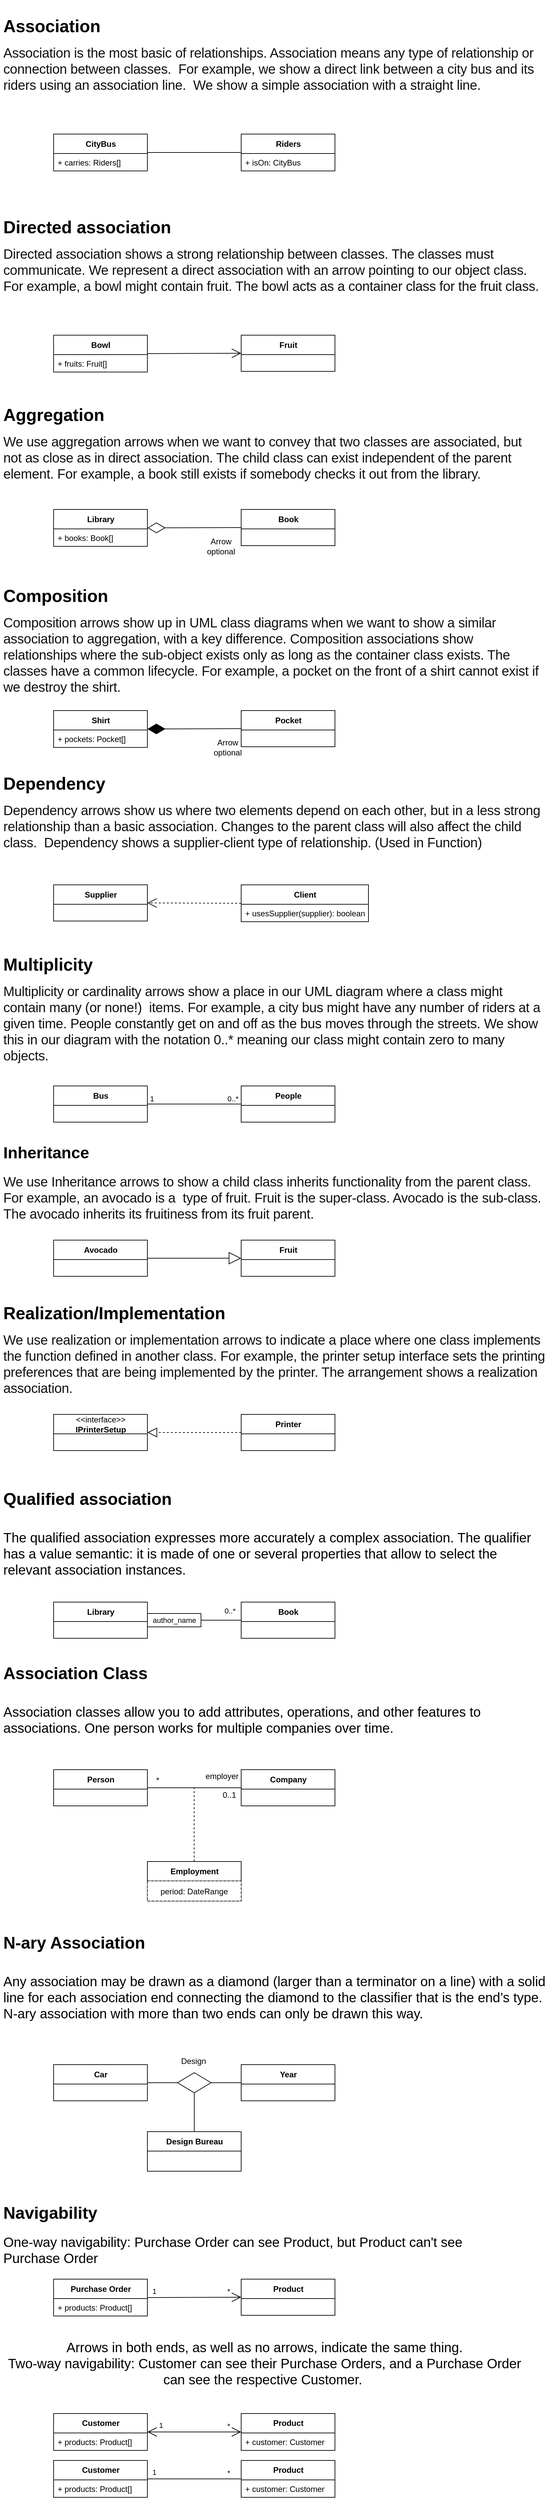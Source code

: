 <mxfile version="18.0.7"><diagram id="o7fOJ3wiFPMP4Yz_1mZE" name="Page-1"><mxGraphModel dx="932" dy="545" grid="1" gridSize="10" guides="1" tooltips="1" connect="1" arrows="1" fold="1" page="1" pageScale="1" pageWidth="827" pageHeight="1169" math="0" shadow="0"><root><mxCell id="0"/><mxCell id="1" parent="0"/><mxCell id="WwN-yL8stC9WpmGlhBr8-2" value="&lt;h3 style=&quot;box-sizing: border-box; border: 0px solid rgb(234, 234, 234); --tw-translate-x:0; --tw-translate-y:0; --tw-rotate:0; --tw-skew-x:0; --tw-skew-y:0; --tw-scale-x:1; --tw-scale-y:1; --tw-pan-x: ; --tw-pan-y: ; --tw-pinch-zoom: ; --tw-scroll-snap-strictness:proximity; --tw-ordinal: ; --tw-slashed-zero: ; --tw-numeric-figure: ; --tw-numeric-spacing: ; --tw-numeric-fraction: ; --tw-ring-inset: ; --tw-ring-offset-width:0px; --tw-ring-offset-color:#fff; --tw-ring-color:rgb(26 151 225/0.5); --tw-ring-offset-shadow:0 0 #0000; --tw-ring-shadow:0 0 #0000; --tw-shadow:0 0 #0000; --tw-shadow-colored:0 0 #0000; --tw-blur: ; --tw-brightness: ; --tw-contrast: ; --tw-grayscale: ; --tw-hue-rotate: ; --tw-invert: ; --tw-saturate: ; --tw-sepia: ; --tw-drop-shadow: ; --tw-backdrop-blur: ; --tw-backdrop-brightness: ; --tw-backdrop-contrast: ; --tw-backdrop-grayscale: ; --tw-backdrop-hue-rotate: ; --tw-backdrop-invert: ; --tw-backdrop-opacity: ; --tw-backdrop-saturate: ; font-size: 1.6rem; margin: 1.5rem 0px 0px;&quot; id=&quot;association&quot;&gt;Association&lt;/h3&gt;&lt;p&gt;&lt;span style=&quot;color: rgb(17, 17, 17); font-size: 20px; letter-spacing: -0.192px;&quot;&gt;Association is the most basic of relationships. Association means any type of relationship or connection between classes.&amp;nbsp; For example, we show a direct link between a city bus and its riders using an association line.&amp;nbsp; We show a simple association with a straight line.&lt;/span&gt;&lt;br&gt;&lt;/p&gt;" style="text;html=1;strokeColor=none;fillColor=none;spacing=5;spacingTop=-20;whiteSpace=wrap;overflow=hidden;rounded=0;" parent="1" vertex="1"><mxGeometry y="10" width="820" height="130" as="geometry"/></mxCell><mxCell id="WwN-yL8stC9WpmGlhBr8-10" style="edgeStyle=orthogonalEdgeStyle;rounded=0;orthogonalLoop=1;jettySize=auto;html=1;exitX=1;exitY=0.5;exitDx=0;exitDy=0;entryX=0;entryY=0.5;entryDx=0;entryDy=0;endArrow=none;endFill=0;" parent="1" source="WwN-yL8stC9WpmGlhBr8-3" target="WwN-yL8stC9WpmGlhBr8-6" edge="1"><mxGeometry relative="1" as="geometry"/></mxCell><mxCell id="WwN-yL8stC9WpmGlhBr8-3" value="CityBus" style="swimlane;fontStyle=1;align=center;verticalAlign=middle;childLayout=stackLayout;horizontal=1;startSize=29;horizontalStack=0;resizeParent=1;resizeParentMax=0;resizeLast=0;collapsible=0;marginBottom=0;html=1;" parent="1" vertex="1"><mxGeometry x="80" y="200" width="140" height="55" as="geometry"/></mxCell><mxCell id="QlOPrbDVY13QdEZT-uBW-7" value="+ carries: Riders[]" style="text;strokeColor=none;fillColor=none;align=left;verticalAlign=top;spacingLeft=4;spacingRight=4;overflow=hidden;rotatable=0;points=[[0,0.5],[1,0.5]];portConstraint=eastwest;" parent="WwN-yL8stC9WpmGlhBr8-3" vertex="1"><mxGeometry y="29" width="140" height="26" as="geometry"/></mxCell><mxCell id="WwN-yL8stC9WpmGlhBr8-6" value="Riders" style="swimlane;fontStyle=1;align=center;verticalAlign=middle;childLayout=stackLayout;horizontal=1;startSize=29;horizontalStack=0;resizeParent=1;resizeParentMax=0;resizeLast=0;collapsible=0;marginBottom=0;html=1;" parent="1" vertex="1"><mxGeometry x="360" y="200" width="140" height="55" as="geometry"/></mxCell><mxCell id="QlOPrbDVY13QdEZT-uBW-8" value="+ isOn: CityBus" style="text;strokeColor=none;fillColor=none;align=left;verticalAlign=top;spacingLeft=4;spacingRight=4;overflow=hidden;rotatable=0;points=[[0,0.5],[1,0.5]];portConstraint=eastwest;" parent="WwN-yL8stC9WpmGlhBr8-6" vertex="1"><mxGeometry y="29" width="140" height="26" as="geometry"/></mxCell><mxCell id="WwN-yL8stC9WpmGlhBr8-11" value="&lt;h3 style=&quot;box-sizing: border-box; border: 0px solid rgb(234, 234, 234); --tw-translate-x:0; --tw-translate-y:0; --tw-rotate:0; --tw-skew-x:0; --tw-skew-y:0; --tw-scale-x:1; --tw-scale-y:1; --tw-pan-x: ; --tw-pan-y: ; --tw-pinch-zoom: ; --tw-scroll-snap-strictness:proximity; --tw-ordinal: ; --tw-slashed-zero: ; --tw-numeric-figure: ; --tw-numeric-spacing: ; --tw-numeric-fraction: ; --tw-ring-inset: ; --tw-ring-offset-width:0px; --tw-ring-offset-color:#fff; --tw-ring-color:rgb(26 151 225/0.5); --tw-ring-offset-shadow:0 0 #0000; --tw-ring-shadow:0 0 #0000; --tw-shadow:0 0 #0000; --tw-shadow-colored:0 0 #0000; --tw-blur: ; --tw-brightness: ; --tw-contrast: ; --tw-grayscale: ; --tw-hue-rotate: ; --tw-invert: ; --tw-saturate: ; --tw-sepia: ; --tw-drop-shadow: ; --tw-backdrop-blur: ; --tw-backdrop-brightness: ; --tw-backdrop-contrast: ; --tw-backdrop-grayscale: ; --tw-backdrop-hue-rotate: ; --tw-backdrop-invert: ; --tw-backdrop-opacity: ; --tw-backdrop-saturate: ; font-size: 1.6rem; margin: 1.5rem 0px 0px;&quot; id=&quot;directed-association&quot;&gt;Directed association&amp;nbsp;&lt;/h3&gt;&lt;p&gt;&lt;span style=&quot;color: rgb(17, 17, 17); font-size: 20px; letter-spacing: -0.192px;&quot;&gt;Directed association shows a strong relationship between classes. The classes must communicate. We represent a direct association with an arrow pointing to our object class. For example, a bowl might contain fruit. The bowl acts as a container class for the fruit class.&lt;/span&gt;&lt;br&gt;&lt;/p&gt;" style="text;html=1;strokeColor=none;fillColor=none;spacing=5;spacingTop=-20;whiteSpace=wrap;overflow=hidden;rounded=0;" parent="1" vertex="1"><mxGeometry y="310" width="810" height="150" as="geometry"/></mxCell><mxCell id="WwN-yL8stC9WpmGlhBr8-13" value="Bowl" style="swimlane;fontStyle=1;align=center;verticalAlign=middle;childLayout=stackLayout;horizontal=1;startSize=29;horizontalStack=0;resizeParent=1;resizeParentMax=0;resizeLast=0;collapsible=0;marginBottom=0;html=1;" parent="1" vertex="1"><mxGeometry x="80" y="500" width="140" height="55" as="geometry"/></mxCell><mxCell id="QlOPrbDVY13QdEZT-uBW-5" value="+ fruits: Fruit[]" style="text;strokeColor=none;fillColor=none;align=left;verticalAlign=top;spacingLeft=4;spacingRight=4;overflow=hidden;rotatable=0;points=[[0,0.5],[1,0.5]];portConstraint=eastwest;" parent="WwN-yL8stC9WpmGlhBr8-13" vertex="1"><mxGeometry y="29" width="140" height="26" as="geometry"/></mxCell><mxCell id="WwN-yL8stC9WpmGlhBr8-14" value="Fruit" style="swimlane;fontStyle=1;align=center;verticalAlign=middle;childLayout=stackLayout;horizontal=1;startSize=29;horizontalStack=0;resizeParent=1;resizeParentMax=0;resizeLast=0;collapsible=0;marginBottom=0;html=1;" parent="1" vertex="1"><mxGeometry x="360" y="500" width="140" height="54" as="geometry"/></mxCell><mxCell id="WwN-yL8stC9WpmGlhBr8-16" value="&lt;h3 style=&quot;box-sizing: border-box; border: 0px solid rgb(234, 234, 234); --tw-translate-x:0; --tw-translate-y:0; --tw-rotate:0; --tw-skew-x:0; --tw-skew-y:0; --tw-scale-x:1; --tw-scale-y:1; --tw-pan-x: ; --tw-pan-y: ; --tw-pinch-zoom: ; --tw-scroll-snap-strictness:proximity; --tw-ordinal: ; --tw-slashed-zero: ; --tw-numeric-figure: ; --tw-numeric-spacing: ; --tw-numeric-fraction: ; --tw-ring-inset: ; --tw-ring-offset-width:0px; --tw-ring-offset-color:#fff; --tw-ring-color:rgb(26 151 225/0.5); --tw-ring-offset-shadow:0 0 #0000; --tw-ring-shadow:0 0 #0000; --tw-shadow:0 0 #0000; --tw-shadow-colored:0 0 #0000; --tw-blur: ; --tw-brightness: ; --tw-contrast: ; --tw-grayscale: ; --tw-hue-rotate: ; --tw-invert: ; --tw-saturate: ; --tw-sepia: ; --tw-drop-shadow: ; --tw-backdrop-blur: ; --tw-backdrop-brightness: ; --tw-backdrop-contrast: ; --tw-backdrop-grayscale: ; --tw-backdrop-hue-rotate: ; --tw-backdrop-invert: ; --tw-backdrop-opacity: ; --tw-backdrop-saturate: ; font-size: 1.6rem; margin: 1.5rem 0px 0px;&quot; id=&quot;aggregation&quot;&gt;Aggregation&lt;/h3&gt;&lt;p&gt;&lt;span style=&quot;color: rgb(17, 17, 17); font-size: 20px; letter-spacing: -0.192px;&quot;&gt;We use aggregation arrows when we want to convey that two classes are associated, but not as close as in direct association. The child class can exist independent of the parent element. For example, a book still exists if somebody checks it out from the library.&lt;/span&gt;&lt;br&gt;&lt;/p&gt;" style="text;html=1;strokeColor=none;fillColor=none;spacing=5;spacingTop=-20;whiteSpace=wrap;overflow=hidden;rounded=0;" parent="1" vertex="1"><mxGeometry y="590" width="810" height="150" as="geometry"/></mxCell><mxCell id="WwN-yL8stC9WpmGlhBr8-20" value="Library" style="swimlane;fontStyle=1;align=center;verticalAlign=middle;childLayout=stackLayout;horizontal=1;startSize=29;horizontalStack=0;resizeParent=1;resizeParentMax=0;resizeLast=0;collapsible=0;marginBottom=0;html=1;" parent="1" vertex="1"><mxGeometry x="80" y="760" width="140" height="55" as="geometry"/></mxCell><mxCell id="5c1OpAydnEwusKjH0AtE-1" value="+ books: Book[]" style="text;strokeColor=none;fillColor=none;align=left;verticalAlign=top;spacingLeft=4;spacingRight=4;overflow=hidden;rotatable=0;points=[[0,0.5],[1,0.5]];portConstraint=eastwest;" vertex="1" parent="WwN-yL8stC9WpmGlhBr8-20"><mxGeometry y="29" width="140" height="26" as="geometry"/></mxCell><mxCell id="WwN-yL8stC9WpmGlhBr8-21" value="Book" style="swimlane;fontStyle=1;align=center;verticalAlign=middle;childLayout=stackLayout;horizontal=1;startSize=29;horizontalStack=0;resizeParent=1;resizeParentMax=0;resizeLast=0;collapsible=0;marginBottom=0;html=1;" parent="1" vertex="1"><mxGeometry x="360" y="760" width="140" height="54" as="geometry"/></mxCell><mxCell id="WwN-yL8stC9WpmGlhBr8-24" value="&lt;h3 style=&quot;box-sizing: border-box; border: 0px solid rgb(234, 234, 234); --tw-translate-x:0; --tw-translate-y:0; --tw-rotate:0; --tw-skew-x:0; --tw-skew-y:0; --tw-scale-x:1; --tw-scale-y:1; --tw-pan-x: ; --tw-pan-y: ; --tw-pinch-zoom: ; --tw-scroll-snap-strictness:proximity; --tw-ordinal: ; --tw-slashed-zero: ; --tw-numeric-figure: ; --tw-numeric-spacing: ; --tw-numeric-fraction: ; --tw-ring-inset: ; --tw-ring-offset-width:0px; --tw-ring-offset-color:#fff; --tw-ring-color:rgb(26 151 225/0.5); --tw-ring-offset-shadow:0 0 #0000; --tw-ring-shadow:0 0 #0000; --tw-shadow:0 0 #0000; --tw-shadow-colored:0 0 #0000; --tw-blur: ; --tw-brightness: ; --tw-contrast: ; --tw-grayscale: ; --tw-hue-rotate: ; --tw-invert: ; --tw-saturate: ; --tw-sepia: ; --tw-drop-shadow: ; --tw-backdrop-blur: ; --tw-backdrop-brightness: ; --tw-backdrop-contrast: ; --tw-backdrop-grayscale: ; --tw-backdrop-hue-rotate: ; --tw-backdrop-invert: ; --tw-backdrop-opacity: ; --tw-backdrop-saturate: ; font-size: 1.6rem; margin: 1.5rem 0px 0px;&quot; id=&quot;composition&quot;&gt;Composition&lt;/h3&gt;&lt;p&gt;&lt;span style=&quot;color: rgb(17, 17, 17); font-size: 20px; letter-spacing: -0.192px;&quot;&gt;Composition arrows show up in UML class diagrams when we want to show a similar association to aggregation, with a key difference. Composition associations show relationships where the sub-object exists only as long as the container class exists. The classes have a common lifecycle. For example, a pocket on the front of a shirt cannot exist if we destroy the shirt.&lt;/span&gt;&lt;br&gt;&lt;/p&gt;" style="text;html=1;strokeColor=none;fillColor=none;spacing=5;spacingTop=-20;whiteSpace=wrap;overflow=hidden;rounded=0;" parent="1" vertex="1"><mxGeometry y="860" width="820" height="180" as="geometry"/></mxCell><mxCell id="WwN-yL8stC9WpmGlhBr8-25" value="Shirt" style="swimlane;fontStyle=1;align=center;verticalAlign=middle;childLayout=stackLayout;horizontal=1;startSize=29;horizontalStack=0;resizeParent=1;resizeParentMax=0;resizeLast=0;collapsible=0;marginBottom=0;html=1;" parent="1" vertex="1"><mxGeometry x="80" y="1060" width="140" height="55" as="geometry"/></mxCell><mxCell id="5c1OpAydnEwusKjH0AtE-5" value="+ pockets: Pocket[]" style="text;strokeColor=none;fillColor=none;align=left;verticalAlign=top;spacingLeft=4;spacingRight=4;overflow=hidden;rotatable=0;points=[[0,0.5],[1,0.5]];portConstraint=eastwest;" vertex="1" parent="WwN-yL8stC9WpmGlhBr8-25"><mxGeometry y="29" width="140" height="26" as="geometry"/></mxCell><mxCell id="WwN-yL8stC9WpmGlhBr8-26" value="Pocket" style="swimlane;fontStyle=1;align=center;verticalAlign=middle;childLayout=stackLayout;horizontal=1;startSize=29;horizontalStack=0;resizeParent=1;resizeParentMax=0;resizeLast=0;collapsible=0;marginBottom=0;html=1;" parent="1" vertex="1"><mxGeometry x="360" y="1060" width="140" height="54" as="geometry"/></mxCell><mxCell id="WwN-yL8stC9WpmGlhBr8-29" value="&lt;h3 style=&quot;box-sizing: border-box; border: 0px solid rgb(234, 234, 234); --tw-translate-x:0; --tw-translate-y:0; --tw-rotate:0; --tw-skew-x:0; --tw-skew-y:0; --tw-scale-x:1; --tw-scale-y:1; --tw-pan-x: ; --tw-pan-y: ; --tw-pinch-zoom: ; --tw-scroll-snap-strictness:proximity; --tw-ordinal: ; --tw-slashed-zero: ; --tw-numeric-figure: ; --tw-numeric-spacing: ; --tw-numeric-fraction: ; --tw-ring-inset: ; --tw-ring-offset-width:0px; --tw-ring-offset-color:#fff; --tw-ring-color:rgb(26 151 225/0.5); --tw-ring-offset-shadow:0 0 #0000; --tw-ring-shadow:0 0 #0000; --tw-shadow:0 0 #0000; --tw-shadow-colored:0 0 #0000; --tw-blur: ; --tw-brightness: ; --tw-contrast: ; --tw-grayscale: ; --tw-hue-rotate: ; --tw-invert: ; --tw-saturate: ; --tw-sepia: ; --tw-drop-shadow: ; --tw-backdrop-blur: ; --tw-backdrop-brightness: ; --tw-backdrop-contrast: ; --tw-backdrop-grayscale: ; --tw-backdrop-hue-rotate: ; --tw-backdrop-invert: ; --tw-backdrop-opacity: ; --tw-backdrop-saturate: ; font-size: 1.6rem; margin: 1.5rem 0px 0px;&quot; id=&quot;dependency&quot;&gt;Dependency&lt;/h3&gt;&lt;p&gt;&lt;span style=&quot;color: rgb(17, 17, 17); font-size: 20px; letter-spacing: -0.192px;&quot;&gt;Dependency arrows show us where two elements depend on each other, but in a less strong relationship than a basic association. Changes to the parent class will also affect the child class.&amp;nbsp; Dependency shows a supplier-client type of relationship. (Used in Function)&lt;/span&gt;&lt;br&gt;&lt;/p&gt;" style="text;html=1;strokeColor=none;fillColor=none;spacing=5;spacingTop=-20;whiteSpace=wrap;overflow=hidden;rounded=0;" parent="1" vertex="1"><mxGeometry y="1140" width="810" height="140" as="geometry"/></mxCell><mxCell id="WwN-yL8stC9WpmGlhBr8-30" value="Supplier" style="swimlane;fontStyle=1;align=center;verticalAlign=middle;childLayout=stackLayout;horizontal=1;startSize=29;horizontalStack=0;resizeParent=1;resizeParentMax=0;resizeLast=0;collapsible=0;marginBottom=0;html=1;" parent="1" vertex="1"><mxGeometry x="80" y="1320" width="140" height="54" as="geometry"/></mxCell><mxCell id="WwN-yL8stC9WpmGlhBr8-31" value="Client" style="swimlane;fontStyle=1;align=center;verticalAlign=middle;childLayout=stackLayout;horizontal=1;startSize=29;horizontalStack=0;resizeParent=1;resizeParentMax=0;resizeLast=0;collapsible=0;marginBottom=0;html=1;" parent="1" vertex="1"><mxGeometry x="360" y="1320" width="190" height="55" as="geometry"/></mxCell><mxCell id="QlOPrbDVY13QdEZT-uBW-4" value="+ usesSupplier(supplier): boolean" style="text;strokeColor=none;fillColor=none;align=left;verticalAlign=top;spacingLeft=4;spacingRight=4;overflow=hidden;rotatable=0;points=[[0,0.5],[1,0.5]];portConstraint=eastwest;" parent="WwN-yL8stC9WpmGlhBr8-31" vertex="1"><mxGeometry y="29" width="190" height="26" as="geometry"/></mxCell><mxCell id="WwN-yL8stC9WpmGlhBr8-33" value="&lt;br&gt;" style="endArrow=open;endSize=12;dashed=1;html=1;rounded=0;exitX=0;exitY=0.5;exitDx=0;exitDy=0;entryX=1;entryY=0.5;entryDx=0;entryDy=0;" parent="1" source="WwN-yL8stC9WpmGlhBr8-31" target="WwN-yL8stC9WpmGlhBr8-30" edge="1"><mxGeometry width="160" relative="1" as="geometry"><mxPoint x="180" y="1430" as="sourcePoint"/><mxPoint x="300" y="1390" as="targetPoint"/></mxGeometry></mxCell><mxCell id="WwN-yL8stC9WpmGlhBr8-34" value="" style="endArrow=diamondThin;endFill=1;endSize=24;html=1;rounded=0;entryX=1;entryY=0.5;entryDx=0;entryDy=0;exitX=0;exitY=0.5;exitDx=0;exitDy=0;" parent="1" source="WwN-yL8stC9WpmGlhBr8-26" target="WwN-yL8stC9WpmGlhBr8-25" edge="1"><mxGeometry width="160" relative="1" as="geometry"><mxPoint x="320" y="1100" as="sourcePoint"/><mxPoint x="290" y="1060" as="targetPoint"/></mxGeometry></mxCell><mxCell id="WwN-yL8stC9WpmGlhBr8-35" value="" style="endArrow=diamondThin;endFill=0;endSize=24;html=1;rounded=0;exitX=0;exitY=0.5;exitDx=0;exitDy=0;entryX=1;entryY=0.5;entryDx=0;entryDy=0;" parent="1" source="WwN-yL8stC9WpmGlhBr8-21" target="WwN-yL8stC9WpmGlhBr8-20" edge="1"><mxGeometry width="160" relative="1" as="geometry"><mxPoint x="240" y="790" as="sourcePoint"/><mxPoint x="310" y="830" as="targetPoint"/></mxGeometry></mxCell><mxCell id="WwN-yL8stC9WpmGlhBr8-36" value="" style="endArrow=open;endFill=1;endSize=12;html=1;rounded=0;exitX=1;exitY=0.5;exitDx=0;exitDy=0;entryX=0;entryY=0.5;entryDx=0;entryDy=0;" parent="1" source="WwN-yL8stC9WpmGlhBr8-13" target="WwN-yL8stC9WpmGlhBr8-14" edge="1"><mxGeometry width="160" relative="1" as="geometry"><mxPoint x="230" y="580" as="sourcePoint"/><mxPoint x="390" y="580" as="targetPoint"/></mxGeometry></mxCell><mxCell id="WwN-yL8stC9WpmGlhBr8-37" value="&lt;h3 style=&quot;box-sizing: border-box; border: 0px solid rgb(234, 234, 234); --tw-translate-x:0; --tw-translate-y:0; --tw-rotate:0; --tw-skew-x:0; --tw-skew-y:0; --tw-scale-x:1; --tw-scale-y:1; --tw-pan-x: ; --tw-pan-y: ; --tw-pinch-zoom: ; --tw-scroll-snap-strictness:proximity; --tw-ordinal: ; --tw-slashed-zero: ; --tw-numeric-figure: ; --tw-numeric-spacing: ; --tw-numeric-fraction: ; --tw-ring-inset: ; --tw-ring-offset-width:0px; --tw-ring-offset-color:#fff; --tw-ring-color:rgb(26 151 225/0.5); --tw-ring-offset-shadow:0 0 #0000; --tw-ring-shadow:0 0 #0000; --tw-shadow:0 0 #0000; --tw-shadow-colored:0 0 #0000; --tw-blur: ; --tw-brightness: ; --tw-contrast: ; --tw-grayscale: ; --tw-hue-rotate: ; --tw-invert: ; --tw-saturate: ; --tw-sepia: ; --tw-drop-shadow: ; --tw-backdrop-blur: ; --tw-backdrop-brightness: ; --tw-backdrop-contrast: ; --tw-backdrop-grayscale: ; --tw-backdrop-hue-rotate: ; --tw-backdrop-invert: ; --tw-backdrop-opacity: ; --tw-backdrop-saturate: ; font-size: 1.6rem; margin: 1.5rem 0px 0px;&quot; id=&quot;multiplicity&quot;&gt;Multiplicity&lt;/h3&gt;&lt;p&gt;&lt;span style=&quot;color: rgb(17, 17, 17); font-size: 20px; letter-spacing: -0.192px;&quot;&gt;Multiplicity or cardinality arrows show a place in our UML diagram where a class might contain many (or none!)&amp;nbsp; items. For example, a city bus might have any number of riders at a given time. People constantly get on and off as the bus moves through the streets. We show this in our diagram with the notation 0..* meaning our class might contain zero to many objects.&lt;/span&gt;&lt;br&gt;&lt;/p&gt;" style="text;html=1;strokeColor=none;fillColor=none;spacing=5;spacingTop=-20;whiteSpace=wrap;overflow=hidden;rounded=0;" parent="1" vertex="1"><mxGeometry y="1410" width="810" height="190" as="geometry"/></mxCell><mxCell id="WwN-yL8stC9WpmGlhBr8-38" value="Bus" style="swimlane;fontStyle=1;align=center;verticalAlign=middle;childLayout=stackLayout;horizontal=1;startSize=29;horizontalStack=0;resizeParent=1;resizeParentMax=0;resizeLast=0;collapsible=0;marginBottom=0;html=1;" parent="1" vertex="1"><mxGeometry x="80" y="1620" width="140" height="54" as="geometry"/></mxCell><mxCell id="WwN-yL8stC9WpmGlhBr8-39" value="People" style="swimlane;fontStyle=1;align=center;verticalAlign=middle;childLayout=stackLayout;horizontal=1;startSize=29;horizontalStack=0;resizeParent=1;resizeParentMax=0;resizeLast=0;collapsible=0;marginBottom=0;html=1;" parent="1" vertex="1"><mxGeometry x="360" y="1620" width="140" height="54" as="geometry"/></mxCell><mxCell id="WwN-yL8stC9WpmGlhBr8-41" value="" style="endArrow=none;html=1;edgeStyle=orthogonalEdgeStyle;rounded=0;exitX=1;exitY=0.5;exitDx=0;exitDy=0;entryX=0;entryY=0.5;entryDx=0;entryDy=0;" parent="1" source="WwN-yL8stC9WpmGlhBr8-38" target="WwN-yL8stC9WpmGlhBr8-39" edge="1"><mxGeometry relative="1" as="geometry"><mxPoint x="300" y="1780" as="sourcePoint"/><mxPoint x="350" y="1660" as="targetPoint"/></mxGeometry></mxCell><mxCell id="WwN-yL8stC9WpmGlhBr8-42" value="1" style="edgeLabel;resizable=0;html=1;align=left;verticalAlign=bottom;" parent="WwN-yL8stC9WpmGlhBr8-41" connectable="0" vertex="1"><mxGeometry x="-1" relative="1" as="geometry"><mxPoint x="2" as="offset"/></mxGeometry></mxCell><mxCell id="WwN-yL8stC9WpmGlhBr8-43" value="0..*" style="edgeLabel;resizable=0;html=1;align=right;verticalAlign=bottom;" parent="WwN-yL8stC9WpmGlhBr8-41" connectable="0" vertex="1"><mxGeometry x="1" relative="1" as="geometry"><mxPoint x="-4" as="offset"/></mxGeometry></mxCell><mxCell id="WwN-yL8stC9WpmGlhBr8-45" value="&lt;h1&gt;Inheritance&lt;/h1&gt;&lt;div&gt;&lt;span style=&quot;color: rgb(17, 17, 17); font-size: 20px; letter-spacing: -0.192px;&quot;&gt;We use Inheritance arrows to show a child class inherits functionality from the parent class.&amp;nbsp; For example, an avocado is a&amp;nbsp; type of fruit. Fruit is the super-class. Avocado is the sub-class. The avocado inherits its fruitiness from its fruit parent.&lt;/span&gt;&lt;br&gt;&lt;/div&gt;" style="text;html=1;strokeColor=none;fillColor=none;spacing=5;spacingTop=-20;whiteSpace=wrap;overflow=hidden;rounded=0;" parent="1" vertex="1"><mxGeometry y="1700" width="820" height="130" as="geometry"/></mxCell><mxCell id="WwN-yL8stC9WpmGlhBr8-46" value="Avocado" style="swimlane;fontStyle=1;align=center;verticalAlign=middle;childLayout=stackLayout;horizontal=1;startSize=29;horizontalStack=0;resizeParent=1;resizeParentMax=0;resizeLast=0;collapsible=0;marginBottom=0;html=1;" parent="1" vertex="1"><mxGeometry x="80" y="1850" width="140" height="54" as="geometry"/></mxCell><mxCell id="WwN-yL8stC9WpmGlhBr8-47" value="Fruit" style="swimlane;fontStyle=1;align=center;verticalAlign=middle;childLayout=stackLayout;horizontal=1;startSize=29;horizontalStack=0;resizeParent=1;resizeParentMax=0;resizeLast=0;collapsible=0;marginBottom=0;html=1;" parent="1" vertex="1"><mxGeometry x="360" y="1850" width="140" height="54" as="geometry"/></mxCell><mxCell id="WwN-yL8stC9WpmGlhBr8-51" value="" style="endArrow=block;endSize=16;endFill=0;html=1;rounded=0;exitX=1;exitY=0.5;exitDx=0;exitDy=0;entryX=0;entryY=0.5;entryDx=0;entryDy=0;" parent="1" source="WwN-yL8stC9WpmGlhBr8-46" target="WwN-yL8stC9WpmGlhBr8-47" edge="1"><mxGeometry width="160" relative="1" as="geometry"><mxPoint x="180" y="1990" as="sourcePoint"/><mxPoint x="340" y="1990" as="targetPoint"/></mxGeometry></mxCell><mxCell id="WwN-yL8stC9WpmGlhBr8-52" value="&lt;h3 style=&quot;box-sizing: border-box; border: 0px solid rgb(234, 234, 234); --tw-translate-x:0; --tw-translate-y:0; --tw-rotate:0; --tw-skew-x:0; --tw-skew-y:0; --tw-scale-x:1; --tw-scale-y:1; --tw-pan-x: ; --tw-pan-y: ; --tw-pinch-zoom: ; --tw-scroll-snap-strictness:proximity; --tw-ordinal: ; --tw-slashed-zero: ; --tw-numeric-figure: ; --tw-numeric-spacing: ; --tw-numeric-fraction: ; --tw-ring-inset: ; --tw-ring-offset-width:0px; --tw-ring-offset-color:#fff; --tw-ring-color:rgb(26 151 225/0.5); --tw-ring-offset-shadow:0 0 #0000; --tw-ring-shadow:0 0 #0000; --tw-shadow:0 0 #0000; --tw-shadow-colored:0 0 #0000; --tw-blur: ; --tw-brightness: ; --tw-contrast: ; --tw-grayscale: ; --tw-hue-rotate: ; --tw-invert: ; --tw-saturate: ; --tw-sepia: ; --tw-drop-shadow: ; --tw-backdrop-blur: ; --tw-backdrop-brightness: ; --tw-backdrop-contrast: ; --tw-backdrop-grayscale: ; --tw-backdrop-hue-rotate: ; --tw-backdrop-invert: ; --tw-backdrop-opacity: ; --tw-backdrop-saturate: ; font-size: 1.6rem; margin: 1.5rem 0px 0px;&quot; id=&quot;realization-implementation&quot;&gt;Realization/Implementation&lt;/h3&gt;&lt;p&gt;&lt;span style=&quot;color: rgb(17, 17, 17); font-size: 20px; letter-spacing: -0.192px;&quot;&gt;We use realization or implementation arrows to indicate a place where one class implements the function defined in another class. For example, the printer setup interface sets the printing preferences that are being implemented by the printer. The arrangement shows a realization association.&lt;/span&gt;&lt;br&gt;&lt;/p&gt;" style="text;html=1;strokeColor=none;fillColor=none;spacing=5;spacingTop=-20;whiteSpace=wrap;overflow=hidden;rounded=0;" parent="1" vertex="1"><mxGeometry y="1930" width="820" height="160" as="geometry"/></mxCell><mxCell id="WwN-yL8stC9WpmGlhBr8-53" value="&lt;span style=&quot;font-weight: normal;&quot;&gt;&amp;lt;&amp;lt;interface&amp;gt;&amp;gt;&lt;/span&gt;&lt;br&gt;IPrinterSetup" style="swimlane;fontStyle=1;align=center;verticalAlign=middle;childLayout=stackLayout;horizontal=1;startSize=29;horizontalStack=0;resizeParent=1;resizeParentMax=0;resizeLast=0;collapsible=0;marginBottom=0;html=1;" parent="1" vertex="1"><mxGeometry x="80" y="2110" width="140" height="54" as="geometry"/></mxCell><mxCell id="WwN-yL8stC9WpmGlhBr8-54" value="Printer" style="swimlane;fontStyle=1;align=center;verticalAlign=middle;childLayout=stackLayout;horizontal=1;startSize=29;horizontalStack=0;resizeParent=1;resizeParentMax=0;resizeLast=0;collapsible=0;marginBottom=0;html=1;" parent="1" vertex="1"><mxGeometry x="360" y="2110" width="140" height="54" as="geometry"/></mxCell><mxCell id="WwN-yL8stC9WpmGlhBr8-56" value="" style="endArrow=block;dashed=1;endFill=0;endSize=12;html=1;rounded=0;exitX=0;exitY=0.5;exitDx=0;exitDy=0;entryX=1;entryY=0.5;entryDx=0;entryDy=0;" parent="1" source="WwN-yL8stC9WpmGlhBr8-54" target="WwN-yL8stC9WpmGlhBr8-53" edge="1"><mxGeometry width="160" relative="1" as="geometry"><mxPoint x="240" y="2210" as="sourcePoint"/><mxPoint x="400" y="2210" as="targetPoint"/></mxGeometry></mxCell><mxCell id="WwN-yL8stC9WpmGlhBr8-57" value="&lt;h1&gt;&lt;font style=&quot;font-size: 25px;&quot;&gt;Navigability&lt;/font&gt;&lt;/h1&gt;&lt;p&gt;&lt;font style=&quot;font-size: 20px;&quot;&gt;One-way navigability:&amp;nbsp;&lt;span style=&quot;background-color: initial;&quot;&gt;Purchase Order can see Product, but Product can't see Purchase Order&lt;/span&gt;&lt;/font&gt;&lt;/p&gt;" style="text;html=1;strokeColor=none;fillColor=none;spacing=5;spacingTop=-20;whiteSpace=wrap;overflow=hidden;rounded=0;" parent="1" vertex="1"><mxGeometry y="3280" width="780" height="110" as="geometry"/></mxCell><mxCell id="WwN-yL8stC9WpmGlhBr8-58" value="Purchase Order" style="swimlane;fontStyle=1;align=center;verticalAlign=middle;childLayout=stackLayout;horizontal=1;startSize=29;horizontalStack=0;resizeParent=1;resizeParentMax=0;resizeLast=0;collapsible=0;marginBottom=0;html=1;" parent="1" vertex="1"><mxGeometry x="80" y="3400" width="140" height="55" as="geometry"/></mxCell><mxCell id="5c1OpAydnEwusKjH0AtE-7" value="+ products: Product[]" style="text;strokeColor=none;fillColor=none;align=left;verticalAlign=top;spacingLeft=4;spacingRight=4;overflow=hidden;rotatable=0;points=[[0,0.5],[1,0.5]];portConstraint=eastwest;" vertex="1" parent="WwN-yL8stC9WpmGlhBr8-58"><mxGeometry y="29" width="140" height="26" as="geometry"/></mxCell><mxCell id="WwN-yL8stC9WpmGlhBr8-59" value="Product" style="swimlane;fontStyle=1;align=center;verticalAlign=middle;childLayout=stackLayout;horizontal=1;startSize=29;horizontalStack=0;resizeParent=1;resizeParentMax=0;resizeLast=0;collapsible=0;marginBottom=0;html=1;" parent="1" vertex="1"><mxGeometry x="360" y="3400" width="140" height="54" as="geometry"/></mxCell><mxCell id="WwN-yL8stC9WpmGlhBr8-60" value="" style="endArrow=open;endFill=1;endSize=12;html=1;rounded=0;exitX=1;exitY=0.5;exitDx=0;exitDy=0;entryX=0;entryY=0.5;entryDx=0;entryDy=0;" parent="1" source="WwN-yL8stC9WpmGlhBr8-58" target="WwN-yL8stC9WpmGlhBr8-59" edge="1"><mxGeometry width="160" relative="1" as="geometry"><mxPoint x="230" y="3480" as="sourcePoint"/><mxPoint x="390" y="3480" as="targetPoint"/></mxGeometry></mxCell><mxCell id="WwN-yL8stC9WpmGlhBr8-62" value="1" style="edgeLabel;html=1;align=center;verticalAlign=middle;resizable=0;points=[];" parent="WwN-yL8stC9WpmGlhBr8-60" vertex="1" connectable="0"><mxGeometry x="-0.797" y="-1" relative="1" as="geometry"><mxPoint x="-4" y="-11" as="offset"/></mxGeometry></mxCell><mxCell id="WwN-yL8stC9WpmGlhBr8-63" value="*" style="edgeLabel;html=1;align=center;verticalAlign=middle;resizable=0;points=[];" parent="WwN-yL8stC9WpmGlhBr8-60" vertex="1" connectable="0"><mxGeometry x="0.718" y="-1" relative="1" as="geometry"><mxPoint y="-10" as="offset"/></mxGeometry></mxCell><mxCell id="WwN-yL8stC9WpmGlhBr8-61" value="&lt;font style=&quot;font-size: 20px;&quot;&gt;Arrows in both ends, as well as no arrows, indicate the same thing.&lt;br&gt;Two-way navigability: Customer can see their Purchase Orders, and a Purchase Order can see the respective Customer.&amp;nbsp;&lt;/font&gt;" style="text;html=1;strokeColor=none;fillColor=none;align=center;verticalAlign=middle;whiteSpace=wrap;rounded=0;" parent="1" vertex="1"><mxGeometry y="3480" width="790" height="90" as="geometry"/></mxCell><mxCell id="WwN-yL8stC9WpmGlhBr8-64" value="Customer" style="swimlane;fontStyle=1;align=center;verticalAlign=middle;childLayout=stackLayout;horizontal=1;startSize=29;horizontalStack=0;resizeParent=1;resizeParentMax=0;resizeLast=0;collapsible=0;marginBottom=0;html=1;" parent="1" vertex="1"><mxGeometry x="80" y="3600.5" width="140" height="55" as="geometry"/></mxCell><mxCell id="5c1OpAydnEwusKjH0AtE-8" value="+ products: Product[]" style="text;strokeColor=none;fillColor=none;align=left;verticalAlign=top;spacingLeft=4;spacingRight=4;overflow=hidden;rotatable=0;points=[[0,0.5],[1,0.5]];portConstraint=eastwest;" vertex="1" parent="WwN-yL8stC9WpmGlhBr8-64"><mxGeometry y="29" width="140" height="26" as="geometry"/></mxCell><mxCell id="WwN-yL8stC9WpmGlhBr8-65" value="Product" style="swimlane;fontStyle=1;align=center;verticalAlign=middle;childLayout=stackLayout;horizontal=1;startSize=29;horizontalStack=0;resizeParent=1;resizeParentMax=0;resizeLast=0;collapsible=0;marginBottom=0;html=1;" parent="1" vertex="1"><mxGeometry x="360" y="3600.5" width="140" height="55" as="geometry"/></mxCell><mxCell id="5c1OpAydnEwusKjH0AtE-10" value="+ customer: Customer" style="text;strokeColor=none;fillColor=none;align=left;verticalAlign=top;spacingLeft=4;spacingRight=4;overflow=hidden;rotatable=0;points=[[0,0.5],[1,0.5]];portConstraint=eastwest;" vertex="1" parent="WwN-yL8stC9WpmGlhBr8-65"><mxGeometry y="29" width="140" height="26" as="geometry"/></mxCell><mxCell id="WwN-yL8stC9WpmGlhBr8-66" value="" style="endArrow=open;endFill=1;endSize=12;html=1;rounded=0;exitX=1;exitY=0.5;exitDx=0;exitDy=0;entryX=0;entryY=0.5;entryDx=0;entryDy=0;startArrow=open;startFill=0;startSize=12;" parent="1" source="WwN-yL8stC9WpmGlhBr8-64" target="WwN-yL8stC9WpmGlhBr8-65" edge="1"><mxGeometry width="160" relative="1" as="geometry"><mxPoint x="230" y="3680.5" as="sourcePoint"/><mxPoint x="390" y="3680.5" as="targetPoint"/></mxGeometry></mxCell><mxCell id="WwN-yL8stC9WpmGlhBr8-67" value="1" style="edgeLabel;html=1;align=center;verticalAlign=middle;resizable=0;points=[];" parent="WwN-yL8stC9WpmGlhBr8-66" vertex="1" connectable="0"><mxGeometry x="-0.797" y="-1" relative="1" as="geometry"><mxPoint x="6" y="-11" as="offset"/></mxGeometry></mxCell><mxCell id="WwN-yL8stC9WpmGlhBr8-68" value="*" style="edgeLabel;html=1;align=center;verticalAlign=middle;resizable=0;points=[];" parent="WwN-yL8stC9WpmGlhBr8-66" vertex="1" connectable="0"><mxGeometry x="0.718" y="-1" relative="1" as="geometry"><mxPoint y="-10" as="offset"/></mxGeometry></mxCell><mxCell id="WwN-yL8stC9WpmGlhBr8-69" value="Customer" style="swimlane;fontStyle=1;align=center;verticalAlign=middle;childLayout=stackLayout;horizontal=1;startSize=29;horizontalStack=0;resizeParent=1;resizeParentMax=0;resizeLast=0;collapsible=0;marginBottom=0;html=1;" parent="1" vertex="1"><mxGeometry x="80" y="3670.5" width="140" height="55" as="geometry"/></mxCell><mxCell id="5c1OpAydnEwusKjH0AtE-9" value="+ products: Product[]" style="text;strokeColor=none;fillColor=none;align=left;verticalAlign=top;spacingLeft=4;spacingRight=4;overflow=hidden;rotatable=0;points=[[0,0.5],[1,0.5]];portConstraint=eastwest;" vertex="1" parent="WwN-yL8stC9WpmGlhBr8-69"><mxGeometry y="29" width="140" height="26" as="geometry"/></mxCell><mxCell id="WwN-yL8stC9WpmGlhBr8-70" value="Product" style="swimlane;fontStyle=1;align=center;verticalAlign=middle;childLayout=stackLayout;horizontal=1;startSize=29;horizontalStack=0;resizeParent=1;resizeParentMax=0;resizeLast=0;collapsible=0;marginBottom=0;html=1;" parent="1" vertex="1"><mxGeometry x="360" y="3670.5" width="140" height="55" as="geometry"/></mxCell><mxCell id="5c1OpAydnEwusKjH0AtE-11" value="+ customer: Customer" style="text;strokeColor=none;fillColor=none;align=left;verticalAlign=top;spacingLeft=4;spacingRight=4;overflow=hidden;rotatable=0;points=[[0,0.5],[1,0.5]];portConstraint=eastwest;" vertex="1" parent="WwN-yL8stC9WpmGlhBr8-70"><mxGeometry y="29" width="140" height="26" as="geometry"/></mxCell><mxCell id="WwN-yL8stC9WpmGlhBr8-71" value="" style="endArrow=none;endFill=0;endSize=12;html=1;rounded=0;exitX=1;exitY=0.5;exitDx=0;exitDy=0;entryX=0;entryY=0.5;entryDx=0;entryDy=0;" parent="1" source="WwN-yL8stC9WpmGlhBr8-69" target="WwN-yL8stC9WpmGlhBr8-70" edge="1"><mxGeometry width="160" relative="1" as="geometry"><mxPoint x="230" y="3750.5" as="sourcePoint"/><mxPoint x="390" y="3750.5" as="targetPoint"/></mxGeometry></mxCell><mxCell id="WwN-yL8stC9WpmGlhBr8-72" value="1" style="edgeLabel;html=1;align=center;verticalAlign=middle;resizable=0;points=[];" parent="WwN-yL8stC9WpmGlhBr8-71" vertex="1" connectable="0"><mxGeometry x="-0.797" y="-1" relative="1" as="geometry"><mxPoint x="-4" y="-11" as="offset"/></mxGeometry></mxCell><mxCell id="WwN-yL8stC9WpmGlhBr8-73" value="*" style="edgeLabel;html=1;align=center;verticalAlign=middle;resizable=0;points=[];" parent="WwN-yL8stC9WpmGlhBr8-71" vertex="1" connectable="0"><mxGeometry x="0.718" y="-1" relative="1" as="geometry"><mxPoint y="-10" as="offset"/></mxGeometry></mxCell><mxCell id="WwN-yL8stC9WpmGlhBr8-74" value="&lt;h1&gt;&lt;font style=&quot;font-size: 25px;&quot;&gt;Qualified association&lt;/font&gt;&lt;/h1&gt;&lt;div&gt;&lt;font style=&quot;&quot;&gt;&lt;font style=&quot;font-size: 20px;&quot;&gt;The qualified association expresses more accurately a complex association. The qualifier has a value semantic: it is made of one or several properties that allow to select the relevant association instances.&lt;/font&gt;&lt;br&gt;&lt;/font&gt;&lt;/div&gt;" style="text;html=1;strokeColor=none;fillColor=none;spacing=5;spacingTop=-20;whiteSpace=wrap;overflow=hidden;rounded=0;fontSize=20;" parent="1" vertex="1"><mxGeometry y="2190" width="820" height="180" as="geometry"/></mxCell><mxCell id="WwN-yL8stC9WpmGlhBr8-75" value="Library" style="swimlane;fontStyle=1;align=center;verticalAlign=middle;childLayout=stackLayout;horizontal=1;startSize=29;horizontalStack=0;resizeParent=1;resizeParentMax=0;resizeLast=0;collapsible=0;marginBottom=0;html=1;" parent="1" vertex="1"><mxGeometry x="80" y="2390" width="140" height="54" as="geometry"/></mxCell><mxCell id="WwN-yL8stC9WpmGlhBr8-79" style="edgeStyle=orthogonalEdgeStyle;rounded=0;orthogonalLoop=1;jettySize=auto;html=1;exitX=0;exitY=0.5;exitDx=0;exitDy=0;entryX=1;entryY=0.5;entryDx=0;entryDy=0;fontFamily=Helvetica;fontSize=25;startArrow=none;startFill=0;endArrow=none;endFill=0;startSize=12;" parent="1" source="WwN-yL8stC9WpmGlhBr8-76" target="WwN-yL8stC9WpmGlhBr8-75" edge="1"><mxGeometry relative="1" as="geometry"/></mxCell><mxCell id="WwN-yL8stC9WpmGlhBr8-80" value="&lt;font style=&quot;font-size: 11px;&quot;&gt;0..*&lt;/font&gt;" style="edgeLabel;html=1;align=center;verticalAlign=middle;resizable=0;points=[];fontSize=25;fontFamily=Helvetica;" parent="WwN-yL8stC9WpmGlhBr8-79" vertex="1" connectable="0"><mxGeometry x="-0.709" y="-3" relative="1" as="geometry"><mxPoint x="3" y="-17" as="offset"/></mxGeometry></mxCell><mxCell id="WwN-yL8stC9WpmGlhBr8-76" value="Book" style="swimlane;fontStyle=1;align=center;verticalAlign=middle;childLayout=stackLayout;horizontal=1;startSize=29;horizontalStack=0;resizeParent=1;resizeParentMax=0;resizeLast=0;collapsible=0;marginBottom=0;html=1;" parent="1" vertex="1"><mxGeometry x="360" y="2390" width="140" height="54" as="geometry"/></mxCell><mxCell id="WwN-yL8stC9WpmGlhBr8-81" value="author_name" style="html=1;fontFamily=Helvetica;fontSize=11;" parent="1" vertex="1"><mxGeometry x="220" y="2407" width="80" height="20" as="geometry"/></mxCell><mxCell id="WwN-yL8stC9WpmGlhBr8-82" value="&lt;h1&gt;&lt;span style=&quot;font-size: 25px;&quot;&gt;Association Class&lt;/span&gt;&lt;/h1&gt;&lt;div&gt;&lt;font style=&quot;&quot;&gt;Association classes allow you to add attributes, operations, and other features to associations. One person works for multiple companies over time.&lt;br&gt;&lt;/font&gt;&lt;/div&gt;" style="text;html=1;strokeColor=none;fillColor=none;spacing=5;spacingTop=-20;whiteSpace=wrap;overflow=hidden;rounded=0;fontSize=20;" parent="1" vertex="1"><mxGeometry y="2450" width="820" height="140" as="geometry"/></mxCell><mxCell id="WwN-yL8stC9WpmGlhBr8-88" style="edgeStyle=orthogonalEdgeStyle;rounded=0;orthogonalLoop=1;jettySize=auto;html=1;exitX=1;exitY=0.5;exitDx=0;exitDy=0;entryX=0;entryY=0.5;entryDx=0;entryDy=0;fontFamily=Helvetica;fontSize=12;startArrow=none;startFill=0;endArrow=none;endFill=0;startSize=12;" parent="1" source="WwN-yL8stC9WpmGlhBr8-83" target="WwN-yL8stC9WpmGlhBr8-84" edge="1"><mxGeometry relative="1" as="geometry"/></mxCell><mxCell id="WwN-yL8stC9WpmGlhBr8-89" value="*" style="edgeLabel;html=1;align=center;verticalAlign=middle;resizable=0;points=[];fontSize=12;fontFamily=Helvetica;" parent="WwN-yL8stC9WpmGlhBr8-88" vertex="1" connectable="0"><mxGeometry x="-0.785" y="3" relative="1" as="geometry"><mxPoint y="-8" as="offset"/></mxGeometry></mxCell><mxCell id="WwN-yL8stC9WpmGlhBr8-90" value="employer" style="edgeLabel;html=1;align=center;verticalAlign=middle;resizable=0;points=[];fontSize=12;fontFamily=Helvetica;" parent="WwN-yL8stC9WpmGlhBr8-88" vertex="1" connectable="0"><mxGeometry x="0.848" relative="1" as="geometry"><mxPoint x="-19" y="-17" as="offset"/></mxGeometry></mxCell><mxCell id="WwN-yL8stC9WpmGlhBr8-91" value="0..1" style="edgeLabel;html=1;align=center;verticalAlign=middle;resizable=0;points=[];fontSize=12;fontFamily=Helvetica;" parent="WwN-yL8stC9WpmGlhBr8-88" vertex="1" connectable="0"><mxGeometry x="0.736" y="-1" relative="1" as="geometry"><mxPoint y="10" as="offset"/></mxGeometry></mxCell><mxCell id="WwN-yL8stC9WpmGlhBr8-83" value="Person" style="swimlane;fontStyle=1;align=center;verticalAlign=middle;childLayout=stackLayout;horizontal=1;startSize=29;horizontalStack=0;resizeParent=1;resizeParentMax=0;resizeLast=0;collapsible=0;marginBottom=0;html=1;" parent="1" vertex="1"><mxGeometry x="80" y="2640" width="140" height="54" as="geometry"/></mxCell><mxCell id="WwN-yL8stC9WpmGlhBr8-84" value="Company" style="swimlane;fontStyle=1;align=center;verticalAlign=middle;childLayout=stackLayout;horizontal=1;startSize=29;horizontalStack=0;resizeParent=1;resizeParentMax=0;resizeLast=0;collapsible=0;marginBottom=0;html=1;" parent="1" vertex="1"><mxGeometry x="360" y="2640" width="140" height="54" as="geometry"/></mxCell><mxCell id="WwN-yL8stC9WpmGlhBr8-92" style="edgeStyle=orthogonalEdgeStyle;rounded=0;orthogonalLoop=1;jettySize=auto;html=1;exitX=0.5;exitY=0;exitDx=0;exitDy=0;fontFamily=Helvetica;fontSize=12;startArrow=none;startFill=0;endArrow=none;endFill=0;startSize=12;dashed=1;" parent="1" edge="1"><mxGeometry relative="1" as="geometry"><mxPoint x="289.83" y="2667" as="targetPoint"/><mxPoint x="289.83" y="2777" as="sourcePoint"/></mxGeometry></mxCell><mxCell id="WwN-yL8stC9WpmGlhBr8-85" value="Employment" style="swimlane;fontStyle=1;align=center;verticalAlign=middle;childLayout=stackLayout;horizontal=1;startSize=29;horizontalStack=0;resizeParent=1;resizeParentMax=0;resizeLast=0;collapsible=0;marginBottom=0;html=1;" parent="1" vertex="1"><mxGeometry x="220" y="2777" width="140" height="59" as="geometry"/></mxCell><mxCell id="WwN-yL8stC9WpmGlhBr8-87" value="period: DateRange" style="fontStyle=0;dashed=1;fontFamily=Helvetica;fontSize=12;" parent="WwN-yL8stC9WpmGlhBr8-85" vertex="1"><mxGeometry y="29" width="140" height="30" as="geometry"/></mxCell><mxCell id="WwN-yL8stC9WpmGlhBr8-106" style="edgeStyle=orthogonalEdgeStyle;rounded=0;orthogonalLoop=1;jettySize=auto;html=1;exitX=1;exitY=0.5;exitDx=0;exitDy=0;entryX=0;entryY=0.5;entryDx=0;entryDy=0;fontFamily=Helvetica;fontSize=12;startArrow=none;startFill=0;endArrow=none;endFill=0;startSize=12;" parent="1" source="WwN-yL8stC9WpmGlhBr8-97" target="WwN-yL8stC9WpmGlhBr8-102" edge="1"><mxGeometry relative="1" as="geometry"/></mxCell><mxCell id="WwN-yL8stC9WpmGlhBr8-97" value="Car" style="swimlane;fontStyle=1;align=center;verticalAlign=middle;childLayout=stackLayout;horizontal=1;startSize=29;horizontalStack=0;resizeParent=1;resizeParentMax=0;resizeLast=0;collapsible=0;marginBottom=0;html=1;" parent="1" vertex="1"><mxGeometry x="80" y="3080" width="140" height="54" as="geometry"/></mxCell><mxCell id="WwN-yL8stC9WpmGlhBr8-98" value="Year" style="swimlane;fontStyle=1;align=center;verticalAlign=middle;childLayout=stackLayout;horizontal=1;startSize=29;horizontalStack=0;resizeParent=1;resizeParentMax=0;resizeLast=0;collapsible=0;marginBottom=0;html=1;" parent="1" vertex="1"><mxGeometry x="360" y="3080" width="140" height="54" as="geometry"/></mxCell><mxCell id="WwN-yL8stC9WpmGlhBr8-105" style="edgeStyle=orthogonalEdgeStyle;rounded=0;orthogonalLoop=1;jettySize=auto;html=1;exitX=0.5;exitY=0;exitDx=0;exitDy=0;entryX=0.5;entryY=1;entryDx=0;entryDy=0;fontFamily=Helvetica;fontSize=12;startArrow=none;startFill=0;endArrow=none;endFill=0;startSize=12;" parent="1" source="WwN-yL8stC9WpmGlhBr8-100" target="WwN-yL8stC9WpmGlhBr8-102" edge="1"><mxGeometry relative="1" as="geometry"/></mxCell><mxCell id="WwN-yL8stC9WpmGlhBr8-100" value="Design Bureau" style="swimlane;fontStyle=1;align=center;verticalAlign=middle;childLayout=stackLayout;horizontal=1;startSize=29;horizontalStack=0;resizeParent=1;resizeParentMax=0;resizeLast=0;collapsible=0;marginBottom=0;html=1;" parent="1" vertex="1"><mxGeometry x="220" y="3180" width="140" height="59" as="geometry"/></mxCell><mxCell id="WwN-yL8stC9WpmGlhBr8-107" style="edgeStyle=orthogonalEdgeStyle;rounded=0;orthogonalLoop=1;jettySize=auto;html=1;exitX=1;exitY=0.5;exitDx=0;exitDy=0;entryX=0;entryY=0.5;entryDx=0;entryDy=0;fontFamily=Helvetica;fontSize=12;startArrow=none;startFill=0;endArrow=none;endFill=0;startSize=12;" parent="1" source="WwN-yL8stC9WpmGlhBr8-102" target="WwN-yL8stC9WpmGlhBr8-98" edge="1"><mxGeometry relative="1" as="geometry"/></mxCell><mxCell id="WwN-yL8stC9WpmGlhBr8-102" value="" style="rhombus;whiteSpace=wrap;html=1;fontFamily=Helvetica;fontSize=12;" parent="1" vertex="1"><mxGeometry x="265" y="3092" width="50" height="30" as="geometry"/></mxCell><mxCell id="WwN-yL8stC9WpmGlhBr8-103" value="Design" style="text;html=1;strokeColor=none;fillColor=none;align=center;verticalAlign=middle;whiteSpace=wrap;rounded=0;fontFamily=Helvetica;fontSize=12;" parent="1" vertex="1"><mxGeometry x="259" y="3060" width="60" height="30" as="geometry"/></mxCell><mxCell id="WwN-yL8stC9WpmGlhBr8-108" value="&lt;h1&gt;&lt;span style=&quot;font-size: 25px;&quot;&gt;N-ary Association&lt;/span&gt;&lt;/h1&gt;&lt;div&gt;&lt;font style=&quot;&quot;&gt;Any association may be drawn as a diamond (larger than a terminator on a line) with a solid line for each association end connecting the diamond to the classifier that is the end’s type. N-ary association with more than two ends can only be drawn this way.&lt;br&gt;&lt;/font&gt;&lt;/div&gt;" style="text;html=1;strokeColor=none;fillColor=none;spacing=5;spacingTop=-20;whiteSpace=wrap;overflow=hidden;rounded=0;fontSize=20;" parent="1" vertex="1"><mxGeometry y="2852" width="820" height="178" as="geometry"/></mxCell><mxCell id="5c1OpAydnEwusKjH0AtE-2" value="Arrow optional" style="text;html=1;strokeColor=none;fillColor=none;align=center;verticalAlign=middle;whiteSpace=wrap;rounded=0;" vertex="1" parent="1"><mxGeometry x="300" y="800" width="60" height="30" as="geometry"/></mxCell><mxCell id="5c1OpAydnEwusKjH0AtE-6" value="Arrow optional" style="text;html=1;strokeColor=none;fillColor=none;align=center;verticalAlign=middle;whiteSpace=wrap;rounded=0;" vertex="1" parent="1"><mxGeometry x="310" y="1100" width="60" height="30" as="geometry"/></mxCell></root></mxGraphModel></diagram></mxfile>